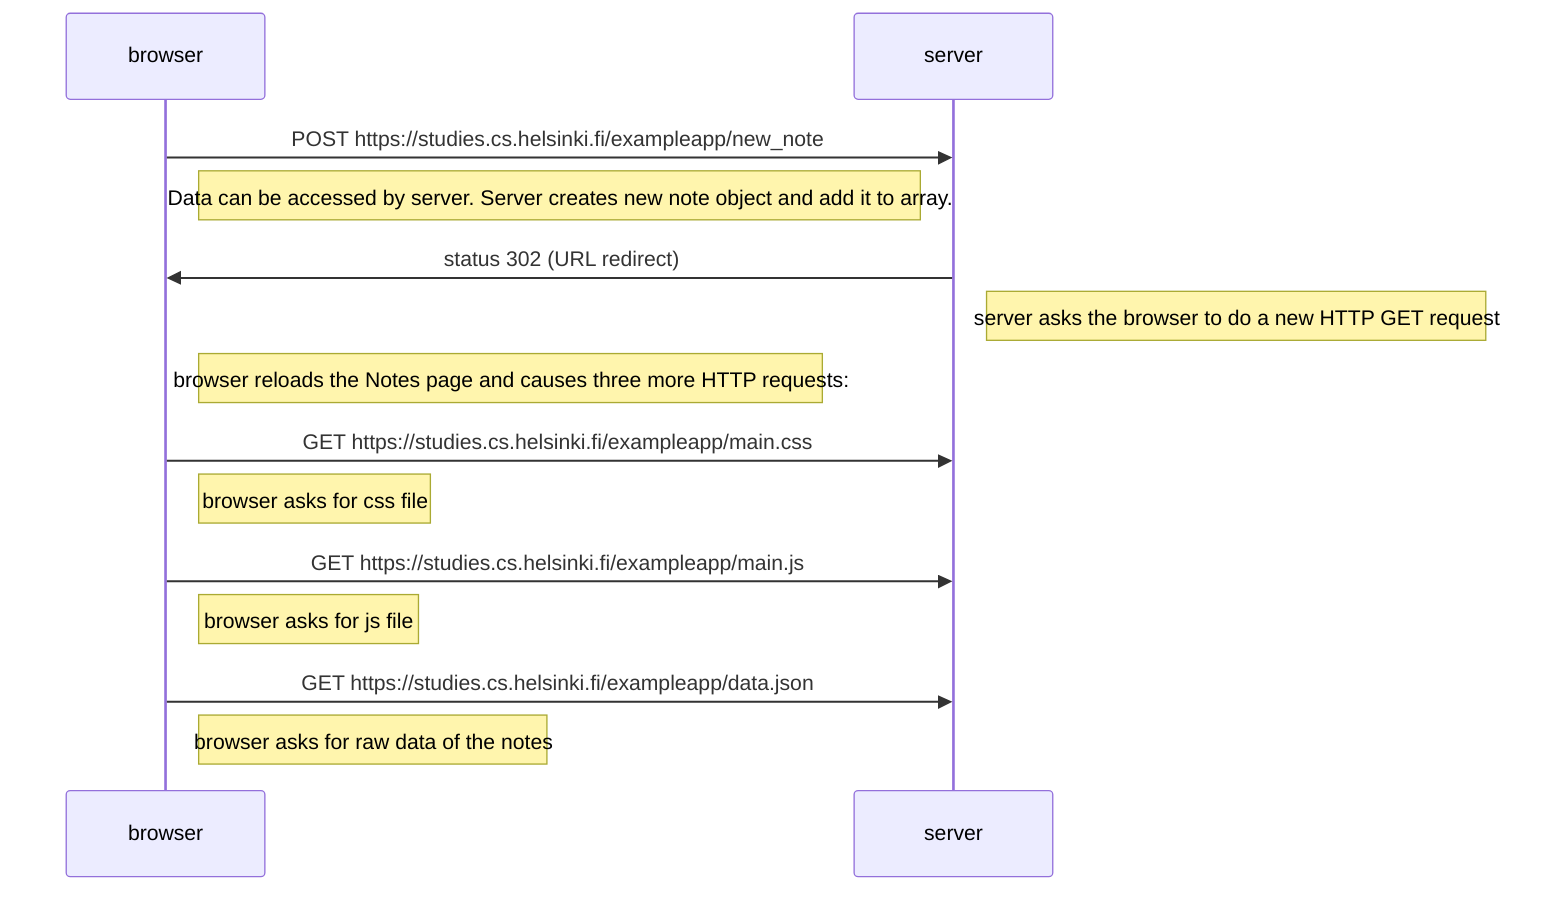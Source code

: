 sequenceDiagram
    participant browser
    participant server

    browser->>server: POST https://studies.cs.helsinki.fi/exampleapp/new_note
    Note right of browser: Data can be accessed by server. Server creates new note object and add it to array.

    server->>browser: status 302 (URL redirect)

    Note right of server: server asks the browser to do a new HTTP GET request

    Note right of browser: browser reloads the Notes page and causes three more HTTP requests:

    browser->>server: GET https://studies.cs.helsinki.fi/exampleapp/main.css

    Note right of browser: browser asks for css file

    browser->>server: GET https://studies.cs.helsinki.fi/exampleapp/main.js

    Note right of browser: browser asks for js file

    browser->>server: GET https://studies.cs.helsinki.fi/exampleapp/data.json

    Note right of browser: browser asks for raw data of the notes